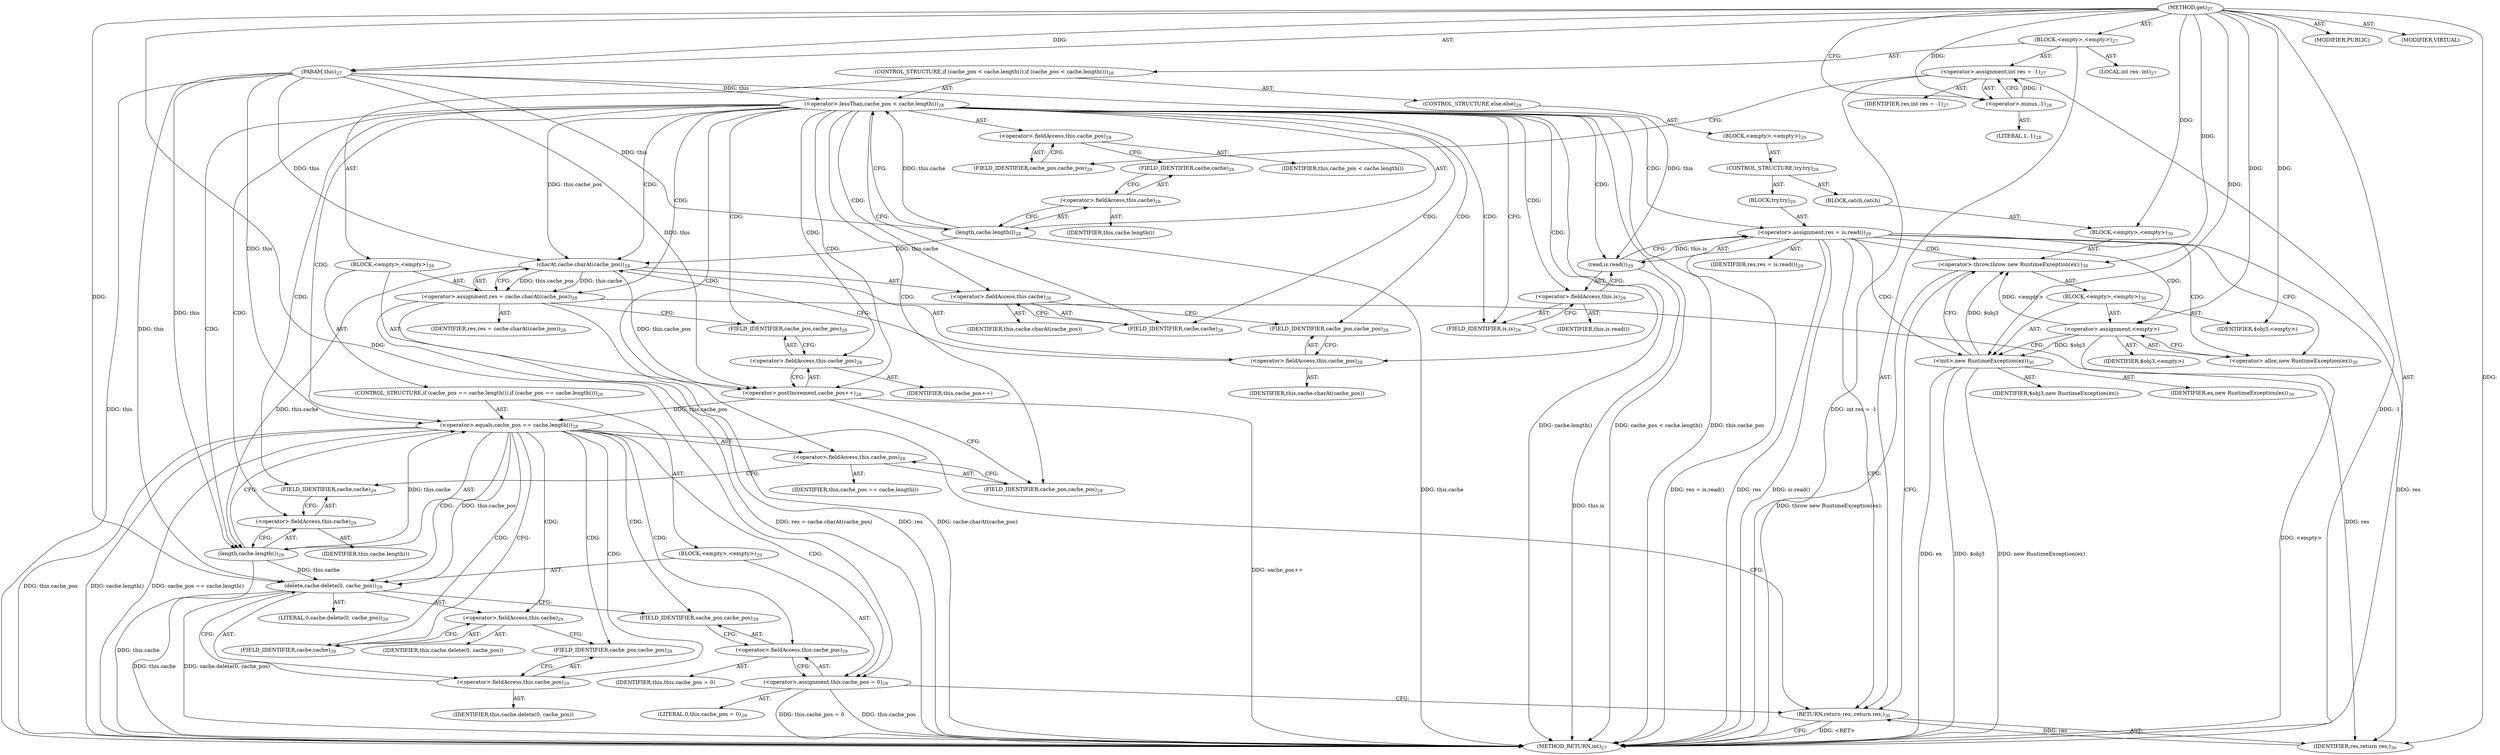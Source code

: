 digraph "get" {  
"313" [label = <(METHOD,get)<SUB>27</SUB>> ]
"314" [label = <(PARAM,this)<SUB>27</SUB>> ]
"315" [label = <(BLOCK,&lt;empty&gt;,&lt;empty&gt;)<SUB>27</SUB>> ]
"316" [label = <(LOCAL,int res: int)<SUB>27</SUB>> ]
"317" [label = <(&lt;operator&gt;.assignment,int res = -1)<SUB>27</SUB>> ]
"318" [label = <(IDENTIFIER,res,int res = -1)<SUB>27</SUB>> ]
"319" [label = <(&lt;operator&gt;.minus,-1)<SUB>28</SUB>> ]
"320" [label = <(LITERAL,1,-1)<SUB>28</SUB>> ]
"321" [label = <(CONTROL_STRUCTURE,if (cache_pos &lt; cache.length()),if (cache_pos &lt; cache.length()))<SUB>28</SUB>> ]
"322" [label = <(&lt;operator&gt;.lessThan,cache_pos &lt; cache.length())<SUB>28</SUB>> ]
"323" [label = <(&lt;operator&gt;.fieldAccess,this.cache_pos)<SUB>28</SUB>> ]
"324" [label = <(IDENTIFIER,this,cache_pos &lt; cache.length())> ]
"325" [label = <(FIELD_IDENTIFIER,cache_pos,cache_pos)<SUB>28</SUB>> ]
"326" [label = <(length,cache.length())<SUB>28</SUB>> ]
"327" [label = <(&lt;operator&gt;.fieldAccess,this.cache)<SUB>28</SUB>> ]
"328" [label = <(IDENTIFIER,this,cache.length())> ]
"329" [label = <(FIELD_IDENTIFIER,cache,cache)<SUB>28</SUB>> ]
"330" [label = <(BLOCK,&lt;empty&gt;,&lt;empty&gt;)<SUB>28</SUB>> ]
"331" [label = <(&lt;operator&gt;.assignment,res = cache.charAt(cache_pos))<SUB>28</SUB>> ]
"332" [label = <(IDENTIFIER,res,res = cache.charAt(cache_pos))<SUB>28</SUB>> ]
"333" [label = <(charAt,cache.charAt(cache_pos))<SUB>28</SUB>> ]
"334" [label = <(&lt;operator&gt;.fieldAccess,this.cache)<SUB>28</SUB>> ]
"335" [label = <(IDENTIFIER,this,cache.charAt(cache_pos))> ]
"336" [label = <(FIELD_IDENTIFIER,cache,cache)<SUB>28</SUB>> ]
"337" [label = <(&lt;operator&gt;.fieldAccess,this.cache_pos)<SUB>28</SUB>> ]
"338" [label = <(IDENTIFIER,this,cache.charAt(cache_pos))> ]
"339" [label = <(FIELD_IDENTIFIER,cache_pos,cache_pos)<SUB>28</SUB>> ]
"340" [label = <(&lt;operator&gt;.postIncrement,cache_pos++)<SUB>28</SUB>> ]
"341" [label = <(&lt;operator&gt;.fieldAccess,this.cache_pos)<SUB>28</SUB>> ]
"342" [label = <(IDENTIFIER,this,cache_pos++)> ]
"343" [label = <(FIELD_IDENTIFIER,cache_pos,cache_pos)<SUB>28</SUB>> ]
"344" [label = <(CONTROL_STRUCTURE,if (cache_pos == cache.length()),if (cache_pos == cache.length()))<SUB>28</SUB>> ]
"345" [label = <(&lt;operator&gt;.equals,cache_pos == cache.length())<SUB>28</SUB>> ]
"346" [label = <(&lt;operator&gt;.fieldAccess,this.cache_pos)<SUB>28</SUB>> ]
"347" [label = <(IDENTIFIER,this,cache_pos == cache.length())> ]
"348" [label = <(FIELD_IDENTIFIER,cache_pos,cache_pos)<SUB>28</SUB>> ]
"349" [label = <(length,cache.length())<SUB>29</SUB>> ]
"350" [label = <(&lt;operator&gt;.fieldAccess,this.cache)<SUB>29</SUB>> ]
"351" [label = <(IDENTIFIER,this,cache.length())> ]
"352" [label = <(FIELD_IDENTIFIER,cache,cache)<SUB>29</SUB>> ]
"353" [label = <(BLOCK,&lt;empty&gt;,&lt;empty&gt;)<SUB>29</SUB>> ]
"354" [label = <(delete,cache.delete(0, cache_pos))<SUB>29</SUB>> ]
"355" [label = <(&lt;operator&gt;.fieldAccess,this.cache)<SUB>29</SUB>> ]
"356" [label = <(IDENTIFIER,this,cache.delete(0, cache_pos))> ]
"357" [label = <(FIELD_IDENTIFIER,cache,cache)<SUB>29</SUB>> ]
"358" [label = <(LITERAL,0,cache.delete(0, cache_pos))<SUB>29</SUB>> ]
"359" [label = <(&lt;operator&gt;.fieldAccess,this.cache_pos)<SUB>29</SUB>> ]
"360" [label = <(IDENTIFIER,this,cache.delete(0, cache_pos))> ]
"361" [label = <(FIELD_IDENTIFIER,cache_pos,cache_pos)<SUB>29</SUB>> ]
"362" [label = <(&lt;operator&gt;.assignment,this.cache_pos = 0)<SUB>29</SUB>> ]
"363" [label = <(&lt;operator&gt;.fieldAccess,this.cache_pos)<SUB>29</SUB>> ]
"364" [label = <(IDENTIFIER,this,this.cache_pos = 0)> ]
"365" [label = <(FIELD_IDENTIFIER,cache_pos,cache_pos)<SUB>29</SUB>> ]
"366" [label = <(LITERAL,0,this.cache_pos = 0)<SUB>29</SUB>> ]
"367" [label = <(CONTROL_STRUCTURE,else,else)<SUB>29</SUB>> ]
"368" [label = <(BLOCK,&lt;empty&gt;,&lt;empty&gt;)<SUB>29</SUB>> ]
"369" [label = <(CONTROL_STRUCTURE,try,try)<SUB>29</SUB>> ]
"370" [label = <(BLOCK,try,try)<SUB>29</SUB>> ]
"371" [label = <(&lt;operator&gt;.assignment,res = is.read())<SUB>29</SUB>> ]
"372" [label = <(IDENTIFIER,res,res = is.read())<SUB>29</SUB>> ]
"373" [label = <(read,is.read())<SUB>29</SUB>> ]
"374" [label = <(&lt;operator&gt;.fieldAccess,this.is)<SUB>29</SUB>> ]
"375" [label = <(IDENTIFIER,this,is.read())> ]
"376" [label = <(FIELD_IDENTIFIER,is,is)<SUB>29</SUB>> ]
"377" [label = <(BLOCK,catch,catch)> ]
"378" [label = <(BLOCK,&lt;empty&gt;,&lt;empty&gt;)<SUB>30</SUB>> ]
"379" [label = <(&lt;operator&gt;.throw,throw new RuntimeException(ex);)<SUB>30</SUB>> ]
"380" [label = <(BLOCK,&lt;empty&gt;,&lt;empty&gt;)<SUB>30</SUB>> ]
"381" [label = <(&lt;operator&gt;.assignment,&lt;empty&gt;)> ]
"382" [label = <(IDENTIFIER,$obj3,&lt;empty&gt;)> ]
"383" [label = <(&lt;operator&gt;.alloc,new RuntimeException(ex))<SUB>30</SUB>> ]
"384" [label = <(&lt;init&gt;,new RuntimeException(ex))<SUB>30</SUB>> ]
"385" [label = <(IDENTIFIER,$obj3,new RuntimeException(ex))> ]
"386" [label = <(IDENTIFIER,ex,new RuntimeException(ex))<SUB>30</SUB>> ]
"387" [label = <(IDENTIFIER,$obj3,&lt;empty&gt;)> ]
"388" [label = <(RETURN,return res;,return res;)<SUB>30</SUB>> ]
"389" [label = <(IDENTIFIER,res,return res;)<SUB>30</SUB>> ]
"390" [label = <(MODIFIER,PUBLIC)> ]
"391" [label = <(MODIFIER,VIRTUAL)> ]
"392" [label = <(METHOD_RETURN,int)<SUB>27</SUB>> ]
  "313" -> "314"  [ label = "AST: "] 
  "313" -> "315"  [ label = "AST: "] 
  "313" -> "390"  [ label = "AST: "] 
  "313" -> "391"  [ label = "AST: "] 
  "313" -> "392"  [ label = "AST: "] 
  "315" -> "316"  [ label = "AST: "] 
  "315" -> "317"  [ label = "AST: "] 
  "315" -> "321"  [ label = "AST: "] 
  "315" -> "388"  [ label = "AST: "] 
  "317" -> "318"  [ label = "AST: "] 
  "317" -> "319"  [ label = "AST: "] 
  "319" -> "320"  [ label = "AST: "] 
  "321" -> "322"  [ label = "AST: "] 
  "321" -> "330"  [ label = "AST: "] 
  "321" -> "367"  [ label = "AST: "] 
  "322" -> "323"  [ label = "AST: "] 
  "322" -> "326"  [ label = "AST: "] 
  "323" -> "324"  [ label = "AST: "] 
  "323" -> "325"  [ label = "AST: "] 
  "326" -> "327"  [ label = "AST: "] 
  "327" -> "328"  [ label = "AST: "] 
  "327" -> "329"  [ label = "AST: "] 
  "330" -> "331"  [ label = "AST: "] 
  "330" -> "340"  [ label = "AST: "] 
  "330" -> "344"  [ label = "AST: "] 
  "331" -> "332"  [ label = "AST: "] 
  "331" -> "333"  [ label = "AST: "] 
  "333" -> "334"  [ label = "AST: "] 
  "333" -> "337"  [ label = "AST: "] 
  "334" -> "335"  [ label = "AST: "] 
  "334" -> "336"  [ label = "AST: "] 
  "337" -> "338"  [ label = "AST: "] 
  "337" -> "339"  [ label = "AST: "] 
  "340" -> "341"  [ label = "AST: "] 
  "341" -> "342"  [ label = "AST: "] 
  "341" -> "343"  [ label = "AST: "] 
  "344" -> "345"  [ label = "AST: "] 
  "344" -> "353"  [ label = "AST: "] 
  "345" -> "346"  [ label = "AST: "] 
  "345" -> "349"  [ label = "AST: "] 
  "346" -> "347"  [ label = "AST: "] 
  "346" -> "348"  [ label = "AST: "] 
  "349" -> "350"  [ label = "AST: "] 
  "350" -> "351"  [ label = "AST: "] 
  "350" -> "352"  [ label = "AST: "] 
  "353" -> "354"  [ label = "AST: "] 
  "353" -> "362"  [ label = "AST: "] 
  "354" -> "355"  [ label = "AST: "] 
  "354" -> "358"  [ label = "AST: "] 
  "354" -> "359"  [ label = "AST: "] 
  "355" -> "356"  [ label = "AST: "] 
  "355" -> "357"  [ label = "AST: "] 
  "359" -> "360"  [ label = "AST: "] 
  "359" -> "361"  [ label = "AST: "] 
  "362" -> "363"  [ label = "AST: "] 
  "362" -> "366"  [ label = "AST: "] 
  "363" -> "364"  [ label = "AST: "] 
  "363" -> "365"  [ label = "AST: "] 
  "367" -> "368"  [ label = "AST: "] 
  "368" -> "369"  [ label = "AST: "] 
  "369" -> "370"  [ label = "AST: "] 
  "369" -> "377"  [ label = "AST: "] 
  "370" -> "371"  [ label = "AST: "] 
  "371" -> "372"  [ label = "AST: "] 
  "371" -> "373"  [ label = "AST: "] 
  "373" -> "374"  [ label = "AST: "] 
  "374" -> "375"  [ label = "AST: "] 
  "374" -> "376"  [ label = "AST: "] 
  "377" -> "378"  [ label = "AST: "] 
  "378" -> "379"  [ label = "AST: "] 
  "379" -> "380"  [ label = "AST: "] 
  "380" -> "381"  [ label = "AST: "] 
  "380" -> "384"  [ label = "AST: "] 
  "380" -> "387"  [ label = "AST: "] 
  "381" -> "382"  [ label = "AST: "] 
  "381" -> "383"  [ label = "AST: "] 
  "384" -> "385"  [ label = "AST: "] 
  "384" -> "386"  [ label = "AST: "] 
  "388" -> "389"  [ label = "AST: "] 
  "317" -> "325"  [ label = "CFG: "] 
  "388" -> "392"  [ label = "CFG: "] 
  "319" -> "317"  [ label = "CFG: "] 
  "322" -> "336"  [ label = "CFG: "] 
  "322" -> "376"  [ label = "CFG: "] 
  "323" -> "329"  [ label = "CFG: "] 
  "326" -> "322"  [ label = "CFG: "] 
  "331" -> "343"  [ label = "CFG: "] 
  "340" -> "348"  [ label = "CFG: "] 
  "325" -> "323"  [ label = "CFG: "] 
  "327" -> "326"  [ label = "CFG: "] 
  "333" -> "331"  [ label = "CFG: "] 
  "341" -> "340"  [ label = "CFG: "] 
  "345" -> "357"  [ label = "CFG: "] 
  "345" -> "388"  [ label = "CFG: "] 
  "329" -> "327"  [ label = "CFG: "] 
  "334" -> "339"  [ label = "CFG: "] 
  "337" -> "333"  [ label = "CFG: "] 
  "343" -> "341"  [ label = "CFG: "] 
  "346" -> "352"  [ label = "CFG: "] 
  "349" -> "345"  [ label = "CFG: "] 
  "354" -> "365"  [ label = "CFG: "] 
  "362" -> "388"  [ label = "CFG: "] 
  "336" -> "334"  [ label = "CFG: "] 
  "339" -> "337"  [ label = "CFG: "] 
  "348" -> "346"  [ label = "CFG: "] 
  "350" -> "349"  [ label = "CFG: "] 
  "355" -> "361"  [ label = "CFG: "] 
  "359" -> "354"  [ label = "CFG: "] 
  "363" -> "362"  [ label = "CFG: "] 
  "371" -> "383"  [ label = "CFG: "] 
  "371" -> "388"  [ label = "CFG: "] 
  "352" -> "350"  [ label = "CFG: "] 
  "357" -> "355"  [ label = "CFG: "] 
  "361" -> "359"  [ label = "CFG: "] 
  "365" -> "363"  [ label = "CFG: "] 
  "373" -> "371"  [ label = "CFG: "] 
  "379" -> "388"  [ label = "CFG: "] 
  "374" -> "373"  [ label = "CFG: "] 
  "376" -> "374"  [ label = "CFG: "] 
  "381" -> "384"  [ label = "CFG: "] 
  "384" -> "379"  [ label = "CFG: "] 
  "383" -> "381"  [ label = "CFG: "] 
  "313" -> "319"  [ label = "CFG: "] 
  "388" -> "392"  [ label = "DDG: &lt;RET&gt;"] 
  "314" -> "392"  [ label = "DDG: this"] 
  "317" -> "392"  [ label = "DDG: -1"] 
  "317" -> "392"  [ label = "DDG: int res = -1"] 
  "322" -> "392"  [ label = "DDG: this.cache_pos"] 
  "326" -> "392"  [ label = "DDG: this.cache"] 
  "322" -> "392"  [ label = "DDG: cache.length()"] 
  "322" -> "392"  [ label = "DDG: cache_pos &lt; cache.length()"] 
  "371" -> "392"  [ label = "DDG: res"] 
  "373" -> "392"  [ label = "DDG: this.is"] 
  "371" -> "392"  [ label = "DDG: is.read()"] 
  "371" -> "392"  [ label = "DDG: res = is.read()"] 
  "381" -> "392"  [ label = "DDG: &lt;empty&gt;"] 
  "384" -> "392"  [ label = "DDG: $obj3"] 
  "384" -> "392"  [ label = "DDG: new RuntimeException(ex)"] 
  "379" -> "392"  [ label = "DDG: throw new RuntimeException(ex);"] 
  "331" -> "392"  [ label = "DDG: res"] 
  "331" -> "392"  [ label = "DDG: cache.charAt(cache_pos)"] 
  "331" -> "392"  [ label = "DDG: res = cache.charAt(cache_pos)"] 
  "340" -> "392"  [ label = "DDG: cache_pos++"] 
  "345" -> "392"  [ label = "DDG: this.cache_pos"] 
  "349" -> "392"  [ label = "DDG: this.cache"] 
  "345" -> "392"  [ label = "DDG: cache.length()"] 
  "345" -> "392"  [ label = "DDG: cache_pos == cache.length()"] 
  "354" -> "392"  [ label = "DDG: this.cache"] 
  "354" -> "392"  [ label = "DDG: cache.delete(0, cache_pos)"] 
  "362" -> "392"  [ label = "DDG: this.cache_pos"] 
  "362" -> "392"  [ label = "DDG: this.cache_pos = 0"] 
  "384" -> "392"  [ label = "DDG: ex"] 
  "313" -> "314"  [ label = "DDG: "] 
  "319" -> "317"  [ label = "DDG: 1"] 
  "389" -> "388"  [ label = "DDG: res"] 
  "371" -> "389"  [ label = "DDG: res"] 
  "331" -> "389"  [ label = "DDG: res"] 
  "313" -> "389"  [ label = "DDG: "] 
  "313" -> "319"  [ label = "DDG: "] 
  "314" -> "322"  [ label = "DDG: this"] 
  "326" -> "322"  [ label = "DDG: this.cache"] 
  "333" -> "331"  [ label = "DDG: this.cache"] 
  "333" -> "331"  [ label = "DDG: this.cache_pos"] 
  "314" -> "326"  [ label = "DDG: this"] 
  "314" -> "340"  [ label = "DDG: this"] 
  "333" -> "340"  [ label = "DDG: this.cache_pos"] 
  "314" -> "333"  [ label = "DDG: this"] 
  "326" -> "333"  [ label = "DDG: this.cache"] 
  "322" -> "333"  [ label = "DDG: this.cache_pos"] 
  "314" -> "345"  [ label = "DDG: this"] 
  "340" -> "345"  [ label = "DDG: this.cache_pos"] 
  "349" -> "345"  [ label = "DDG: this.cache"] 
  "313" -> "362"  [ label = "DDG: "] 
  "314" -> "349"  [ label = "DDG: this"] 
  "333" -> "349"  [ label = "DDG: this.cache"] 
  "314" -> "354"  [ label = "DDG: this"] 
  "349" -> "354"  [ label = "DDG: this.cache"] 
  "313" -> "354"  [ label = "DDG: "] 
  "345" -> "354"  [ label = "DDG: this.cache_pos"] 
  "373" -> "371"  [ label = "DDG: this.is"] 
  "313" -> "378"  [ label = "DDG: "] 
  "314" -> "373"  [ label = "DDG: this"] 
  "381" -> "379"  [ label = "DDG: &lt;empty&gt;"] 
  "384" -> "379"  [ label = "DDG: $obj3"] 
  "313" -> "379"  [ label = "DDG: "] 
  "313" -> "381"  [ label = "DDG: "] 
  "313" -> "387"  [ label = "DDG: "] 
  "381" -> "384"  [ label = "DDG: $obj3"] 
  "313" -> "384"  [ label = "DDG: "] 
  "322" -> "334"  [ label = "CDG: "] 
  "322" -> "376"  [ label = "CDG: "] 
  "322" -> "337"  [ label = "CDG: "] 
  "322" -> "348"  [ label = "CDG: "] 
  "322" -> "371"  [ label = "CDG: "] 
  "322" -> "373"  [ label = "CDG: "] 
  "322" -> "341"  [ label = "CDG: "] 
  "322" -> "339"  [ label = "CDG: "] 
  "322" -> "345"  [ label = "CDG: "] 
  "322" -> "331"  [ label = "CDG: "] 
  "322" -> "349"  [ label = "CDG: "] 
  "322" -> "336"  [ label = "CDG: "] 
  "322" -> "340"  [ label = "CDG: "] 
  "322" -> "352"  [ label = "CDG: "] 
  "322" -> "343"  [ label = "CDG: "] 
  "322" -> "350"  [ label = "CDG: "] 
  "322" -> "333"  [ label = "CDG: "] 
  "322" -> "374"  [ label = "CDG: "] 
  "322" -> "346"  [ label = "CDG: "] 
  "345" -> "354"  [ label = "CDG: "] 
  "345" -> "357"  [ label = "CDG: "] 
  "345" -> "361"  [ label = "CDG: "] 
  "345" -> "365"  [ label = "CDG: "] 
  "345" -> "362"  [ label = "CDG: "] 
  "345" -> "355"  [ label = "CDG: "] 
  "345" -> "359"  [ label = "CDG: "] 
  "345" -> "363"  [ label = "CDG: "] 
  "371" -> "381"  [ label = "CDG: "] 
  "371" -> "384"  [ label = "CDG: "] 
  "371" -> "379"  [ label = "CDG: "] 
  "371" -> "383"  [ label = "CDG: "] 
}
